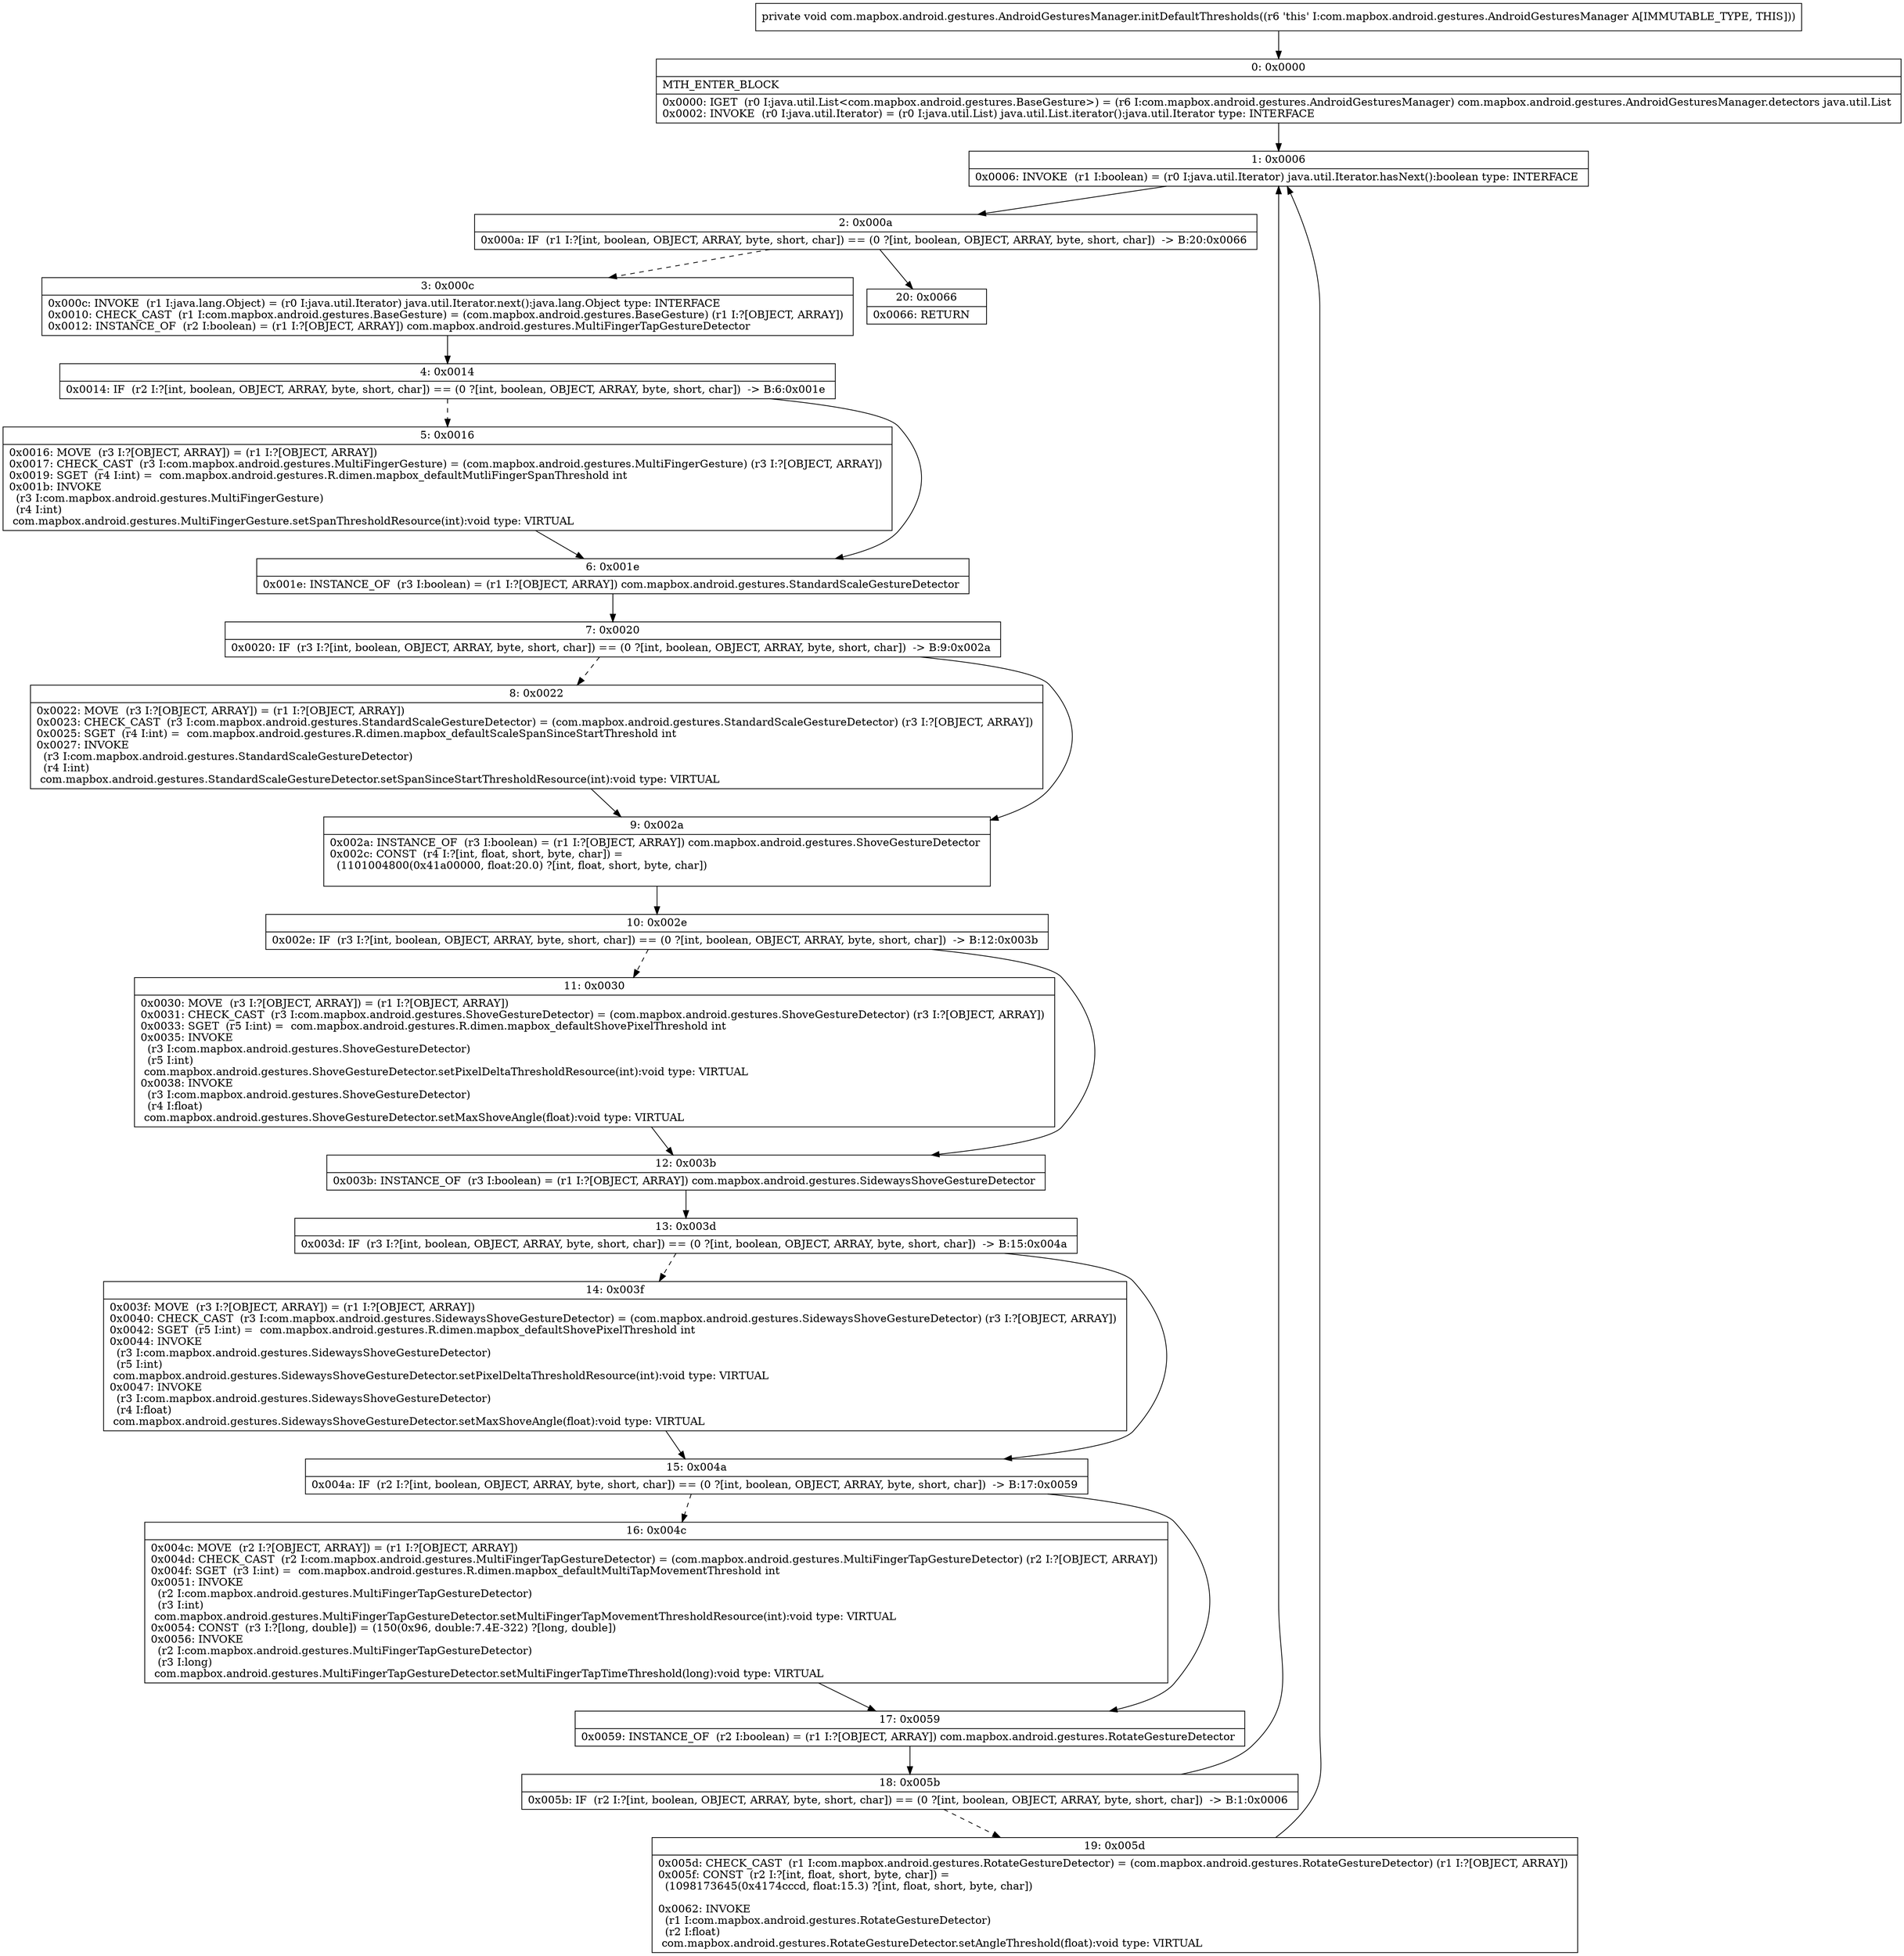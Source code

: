digraph "CFG forcom.mapbox.android.gestures.AndroidGesturesManager.initDefaultThresholds()V" {
Node_0 [shape=record,label="{0\:\ 0x0000|MTH_ENTER_BLOCK\l|0x0000: IGET  (r0 I:java.util.List\<com.mapbox.android.gestures.BaseGesture\>) = (r6 I:com.mapbox.android.gestures.AndroidGesturesManager) com.mapbox.android.gestures.AndroidGesturesManager.detectors java.util.List \l0x0002: INVOKE  (r0 I:java.util.Iterator) = (r0 I:java.util.List) java.util.List.iterator():java.util.Iterator type: INTERFACE \l}"];
Node_1 [shape=record,label="{1\:\ 0x0006|0x0006: INVOKE  (r1 I:boolean) = (r0 I:java.util.Iterator) java.util.Iterator.hasNext():boolean type: INTERFACE \l}"];
Node_2 [shape=record,label="{2\:\ 0x000a|0x000a: IF  (r1 I:?[int, boolean, OBJECT, ARRAY, byte, short, char]) == (0 ?[int, boolean, OBJECT, ARRAY, byte, short, char])  \-\> B:20:0x0066 \l}"];
Node_3 [shape=record,label="{3\:\ 0x000c|0x000c: INVOKE  (r1 I:java.lang.Object) = (r0 I:java.util.Iterator) java.util.Iterator.next():java.lang.Object type: INTERFACE \l0x0010: CHECK_CAST  (r1 I:com.mapbox.android.gestures.BaseGesture) = (com.mapbox.android.gestures.BaseGesture) (r1 I:?[OBJECT, ARRAY]) \l0x0012: INSTANCE_OF  (r2 I:boolean) = (r1 I:?[OBJECT, ARRAY]) com.mapbox.android.gestures.MultiFingerTapGestureDetector \l}"];
Node_4 [shape=record,label="{4\:\ 0x0014|0x0014: IF  (r2 I:?[int, boolean, OBJECT, ARRAY, byte, short, char]) == (0 ?[int, boolean, OBJECT, ARRAY, byte, short, char])  \-\> B:6:0x001e \l}"];
Node_5 [shape=record,label="{5\:\ 0x0016|0x0016: MOVE  (r3 I:?[OBJECT, ARRAY]) = (r1 I:?[OBJECT, ARRAY]) \l0x0017: CHECK_CAST  (r3 I:com.mapbox.android.gestures.MultiFingerGesture) = (com.mapbox.android.gestures.MultiFingerGesture) (r3 I:?[OBJECT, ARRAY]) \l0x0019: SGET  (r4 I:int) =  com.mapbox.android.gestures.R.dimen.mapbox_defaultMutliFingerSpanThreshold int \l0x001b: INVOKE  \l  (r3 I:com.mapbox.android.gestures.MultiFingerGesture)\l  (r4 I:int)\l com.mapbox.android.gestures.MultiFingerGesture.setSpanThresholdResource(int):void type: VIRTUAL \l}"];
Node_6 [shape=record,label="{6\:\ 0x001e|0x001e: INSTANCE_OF  (r3 I:boolean) = (r1 I:?[OBJECT, ARRAY]) com.mapbox.android.gestures.StandardScaleGestureDetector \l}"];
Node_7 [shape=record,label="{7\:\ 0x0020|0x0020: IF  (r3 I:?[int, boolean, OBJECT, ARRAY, byte, short, char]) == (0 ?[int, boolean, OBJECT, ARRAY, byte, short, char])  \-\> B:9:0x002a \l}"];
Node_8 [shape=record,label="{8\:\ 0x0022|0x0022: MOVE  (r3 I:?[OBJECT, ARRAY]) = (r1 I:?[OBJECT, ARRAY]) \l0x0023: CHECK_CAST  (r3 I:com.mapbox.android.gestures.StandardScaleGestureDetector) = (com.mapbox.android.gestures.StandardScaleGestureDetector) (r3 I:?[OBJECT, ARRAY]) \l0x0025: SGET  (r4 I:int) =  com.mapbox.android.gestures.R.dimen.mapbox_defaultScaleSpanSinceStartThreshold int \l0x0027: INVOKE  \l  (r3 I:com.mapbox.android.gestures.StandardScaleGestureDetector)\l  (r4 I:int)\l com.mapbox.android.gestures.StandardScaleGestureDetector.setSpanSinceStartThresholdResource(int):void type: VIRTUAL \l}"];
Node_9 [shape=record,label="{9\:\ 0x002a|0x002a: INSTANCE_OF  (r3 I:boolean) = (r1 I:?[OBJECT, ARRAY]) com.mapbox.android.gestures.ShoveGestureDetector \l0x002c: CONST  (r4 I:?[int, float, short, byte, char]) = \l  (1101004800(0x41a00000, float:20.0) ?[int, float, short, byte, char])\l \l}"];
Node_10 [shape=record,label="{10\:\ 0x002e|0x002e: IF  (r3 I:?[int, boolean, OBJECT, ARRAY, byte, short, char]) == (0 ?[int, boolean, OBJECT, ARRAY, byte, short, char])  \-\> B:12:0x003b \l}"];
Node_11 [shape=record,label="{11\:\ 0x0030|0x0030: MOVE  (r3 I:?[OBJECT, ARRAY]) = (r1 I:?[OBJECT, ARRAY]) \l0x0031: CHECK_CAST  (r3 I:com.mapbox.android.gestures.ShoveGestureDetector) = (com.mapbox.android.gestures.ShoveGestureDetector) (r3 I:?[OBJECT, ARRAY]) \l0x0033: SGET  (r5 I:int) =  com.mapbox.android.gestures.R.dimen.mapbox_defaultShovePixelThreshold int \l0x0035: INVOKE  \l  (r3 I:com.mapbox.android.gestures.ShoveGestureDetector)\l  (r5 I:int)\l com.mapbox.android.gestures.ShoveGestureDetector.setPixelDeltaThresholdResource(int):void type: VIRTUAL \l0x0038: INVOKE  \l  (r3 I:com.mapbox.android.gestures.ShoveGestureDetector)\l  (r4 I:float)\l com.mapbox.android.gestures.ShoveGestureDetector.setMaxShoveAngle(float):void type: VIRTUAL \l}"];
Node_12 [shape=record,label="{12\:\ 0x003b|0x003b: INSTANCE_OF  (r3 I:boolean) = (r1 I:?[OBJECT, ARRAY]) com.mapbox.android.gestures.SidewaysShoveGestureDetector \l}"];
Node_13 [shape=record,label="{13\:\ 0x003d|0x003d: IF  (r3 I:?[int, boolean, OBJECT, ARRAY, byte, short, char]) == (0 ?[int, boolean, OBJECT, ARRAY, byte, short, char])  \-\> B:15:0x004a \l}"];
Node_14 [shape=record,label="{14\:\ 0x003f|0x003f: MOVE  (r3 I:?[OBJECT, ARRAY]) = (r1 I:?[OBJECT, ARRAY]) \l0x0040: CHECK_CAST  (r3 I:com.mapbox.android.gestures.SidewaysShoveGestureDetector) = (com.mapbox.android.gestures.SidewaysShoveGestureDetector) (r3 I:?[OBJECT, ARRAY]) \l0x0042: SGET  (r5 I:int) =  com.mapbox.android.gestures.R.dimen.mapbox_defaultShovePixelThreshold int \l0x0044: INVOKE  \l  (r3 I:com.mapbox.android.gestures.SidewaysShoveGestureDetector)\l  (r5 I:int)\l com.mapbox.android.gestures.SidewaysShoveGestureDetector.setPixelDeltaThresholdResource(int):void type: VIRTUAL \l0x0047: INVOKE  \l  (r3 I:com.mapbox.android.gestures.SidewaysShoveGestureDetector)\l  (r4 I:float)\l com.mapbox.android.gestures.SidewaysShoveGestureDetector.setMaxShoveAngle(float):void type: VIRTUAL \l}"];
Node_15 [shape=record,label="{15\:\ 0x004a|0x004a: IF  (r2 I:?[int, boolean, OBJECT, ARRAY, byte, short, char]) == (0 ?[int, boolean, OBJECT, ARRAY, byte, short, char])  \-\> B:17:0x0059 \l}"];
Node_16 [shape=record,label="{16\:\ 0x004c|0x004c: MOVE  (r2 I:?[OBJECT, ARRAY]) = (r1 I:?[OBJECT, ARRAY]) \l0x004d: CHECK_CAST  (r2 I:com.mapbox.android.gestures.MultiFingerTapGestureDetector) = (com.mapbox.android.gestures.MultiFingerTapGestureDetector) (r2 I:?[OBJECT, ARRAY]) \l0x004f: SGET  (r3 I:int) =  com.mapbox.android.gestures.R.dimen.mapbox_defaultMultiTapMovementThreshold int \l0x0051: INVOKE  \l  (r2 I:com.mapbox.android.gestures.MultiFingerTapGestureDetector)\l  (r3 I:int)\l com.mapbox.android.gestures.MultiFingerTapGestureDetector.setMultiFingerTapMovementThresholdResource(int):void type: VIRTUAL \l0x0054: CONST  (r3 I:?[long, double]) = (150(0x96, double:7.4E\-322) ?[long, double]) \l0x0056: INVOKE  \l  (r2 I:com.mapbox.android.gestures.MultiFingerTapGestureDetector)\l  (r3 I:long)\l com.mapbox.android.gestures.MultiFingerTapGestureDetector.setMultiFingerTapTimeThreshold(long):void type: VIRTUAL \l}"];
Node_17 [shape=record,label="{17\:\ 0x0059|0x0059: INSTANCE_OF  (r2 I:boolean) = (r1 I:?[OBJECT, ARRAY]) com.mapbox.android.gestures.RotateGestureDetector \l}"];
Node_18 [shape=record,label="{18\:\ 0x005b|0x005b: IF  (r2 I:?[int, boolean, OBJECT, ARRAY, byte, short, char]) == (0 ?[int, boolean, OBJECT, ARRAY, byte, short, char])  \-\> B:1:0x0006 \l}"];
Node_19 [shape=record,label="{19\:\ 0x005d|0x005d: CHECK_CAST  (r1 I:com.mapbox.android.gestures.RotateGestureDetector) = (com.mapbox.android.gestures.RotateGestureDetector) (r1 I:?[OBJECT, ARRAY]) \l0x005f: CONST  (r2 I:?[int, float, short, byte, char]) = \l  (1098173645(0x4174cccd, float:15.3) ?[int, float, short, byte, char])\l \l0x0062: INVOKE  \l  (r1 I:com.mapbox.android.gestures.RotateGestureDetector)\l  (r2 I:float)\l com.mapbox.android.gestures.RotateGestureDetector.setAngleThreshold(float):void type: VIRTUAL \l}"];
Node_20 [shape=record,label="{20\:\ 0x0066|0x0066: RETURN   \l}"];
MethodNode[shape=record,label="{private void com.mapbox.android.gestures.AndroidGesturesManager.initDefaultThresholds((r6 'this' I:com.mapbox.android.gestures.AndroidGesturesManager A[IMMUTABLE_TYPE, THIS])) }"];
MethodNode -> Node_0;
Node_0 -> Node_1;
Node_1 -> Node_2;
Node_2 -> Node_3[style=dashed];
Node_2 -> Node_20;
Node_3 -> Node_4;
Node_4 -> Node_5[style=dashed];
Node_4 -> Node_6;
Node_5 -> Node_6;
Node_6 -> Node_7;
Node_7 -> Node_8[style=dashed];
Node_7 -> Node_9;
Node_8 -> Node_9;
Node_9 -> Node_10;
Node_10 -> Node_11[style=dashed];
Node_10 -> Node_12;
Node_11 -> Node_12;
Node_12 -> Node_13;
Node_13 -> Node_14[style=dashed];
Node_13 -> Node_15;
Node_14 -> Node_15;
Node_15 -> Node_16[style=dashed];
Node_15 -> Node_17;
Node_16 -> Node_17;
Node_17 -> Node_18;
Node_18 -> Node_1;
Node_18 -> Node_19[style=dashed];
Node_19 -> Node_1;
}

